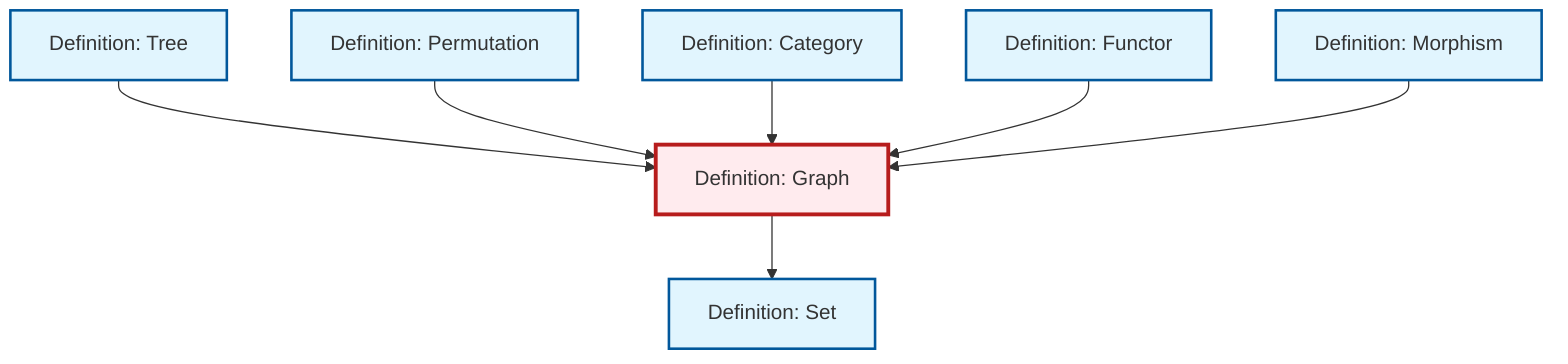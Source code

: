 graph TD
    classDef definition fill:#e1f5fe,stroke:#01579b,stroke-width:2px
    classDef theorem fill:#f3e5f5,stroke:#4a148c,stroke-width:2px
    classDef axiom fill:#fff3e0,stroke:#e65100,stroke-width:2px
    classDef example fill:#e8f5e9,stroke:#1b5e20,stroke-width:2px
    classDef current fill:#ffebee,stroke:#b71c1c,stroke-width:3px
    def-graph["Definition: Graph"]:::definition
    def-permutation["Definition: Permutation"]:::definition
    def-set["Definition: Set"]:::definition
    def-category["Definition: Category"]:::definition
    def-tree["Definition: Tree"]:::definition
    def-morphism["Definition: Morphism"]:::definition
    def-functor["Definition: Functor"]:::definition
    def-tree --> def-graph
    def-permutation --> def-graph
    def-category --> def-graph
    def-functor --> def-graph
    def-graph --> def-set
    def-morphism --> def-graph
    class def-graph current